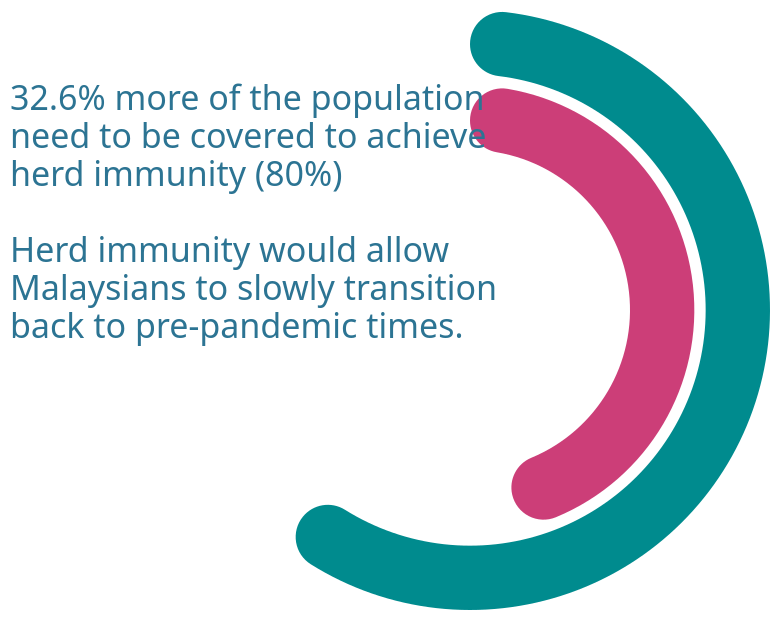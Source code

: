 {
    "$sIDema": "https://vega.github.io/sIDema/vega/v5.json",
    "width": 300,
    "height": 300,
    "padding": 5,
  
  "signals": [
      {
        "name": "startAngle", "value": 0
      },
      {
        "name": "endAngle", "value": 4
      },
      {
        "name": "padAngle", "value": 0
      },
      {
        "name": "bandPadding", "value": 0.15
      },
      {
        "name": "innerRadius", "value": 80
      },
      {
        "name": "cornerRadius", "value": 80
      }
    ],
  
    "data": [{
      "name": "table",
      "values": [{
              "% Fully Vaccinated": 47.4,
              "% Partially Vaccinated": 0,
              "ID": 1
          },
          {
            "% Fully Vaccinated": 0,
            "% Partially Vaccinated": 62.1,
            "ID": 2
        }],
      "transform": [{
          "type": "fold",
          "fields": ["% Fully Vaccinated","% Partially Vaccinated"]
      }, {
          "type": "formula",
          "as": "c",
          "initonly": true,
          "expr": "if(datum.key==='% Fully Vaccinated','#CC3E78',if(datum.key==='% Partially Vaccinated','#008B8E','red'))"
      }, {
            "type": "stack",
            "groupby": ["ID"],
            "field": "value",
            "as": ["r0","r1"]
          }
        ]
    }],
  
     "scales": [
      {
        "name": "IDbands",
        "type": "band",
        "paddingInner": { "signal": "bandPadding" },
        "range": [{ "signal": "innerRadius" }, { "signal": "width/2" }],
        "domain": {"data": "table", "field": "ID"}
      },
      {
        "name": "angle",
        "type": "linear",
        "range": [{ "signal": "startAngle"}, { "signal": "endAngle"}],
        "nice": true, "zero": true,
        "domain": {"data": "table", "field": "r1"}
      }
    ],
  
    "marks": [
      {
        "type": "arc",
        "from": {"data": "table"},
        "encode": {
          "enter": {
            "x": {"signal": "width/2"},
            "y": {"signal": "height / 2"}
          },
          "update": {
            "fill": {"field": "c"},
            "startAngle": { "scale": "angle", "field": "r0"},
            "endAngle": { "scale": "angle", "field": "r1"},
            "padAngle": {"signal": "padAngle"},
            "innerRadius": { "scale": "IDbands", "field": "ID" },
            "outerRadius": { "scale": "IDbands", "field": "ID", "offset": { "scale": "IDbands", "band": 1 } },
            "cornerRadius": {"signal": "cornerRadius"},
            "tooltip": { "signal": "datum.key+':  '+datum.value+'%'" }
          }
        }
      },
      {
        "type": "text",
        "encode": {
          "enter": {
            "fill": {"value": "#2c7493"},
            "text": {
              "value": ["32.6% more of the population", 
              "need to be covered to achieve",
              "herd immunity (80%)", "",
              "Herd immunity would allow", 
              "Malaysians to slowly transition",
              "back to pre-pandemic times."
            ]
            },
            "fontSize": {"value": 17},
            "x": {"value": -80},
            "y": {"value": 50}
          }
        }
      }
    ],
    "config": {
      "view": {
        "strokeOpacity": 1,
        "stroke": "black" 
      }
    }
  }
  
  